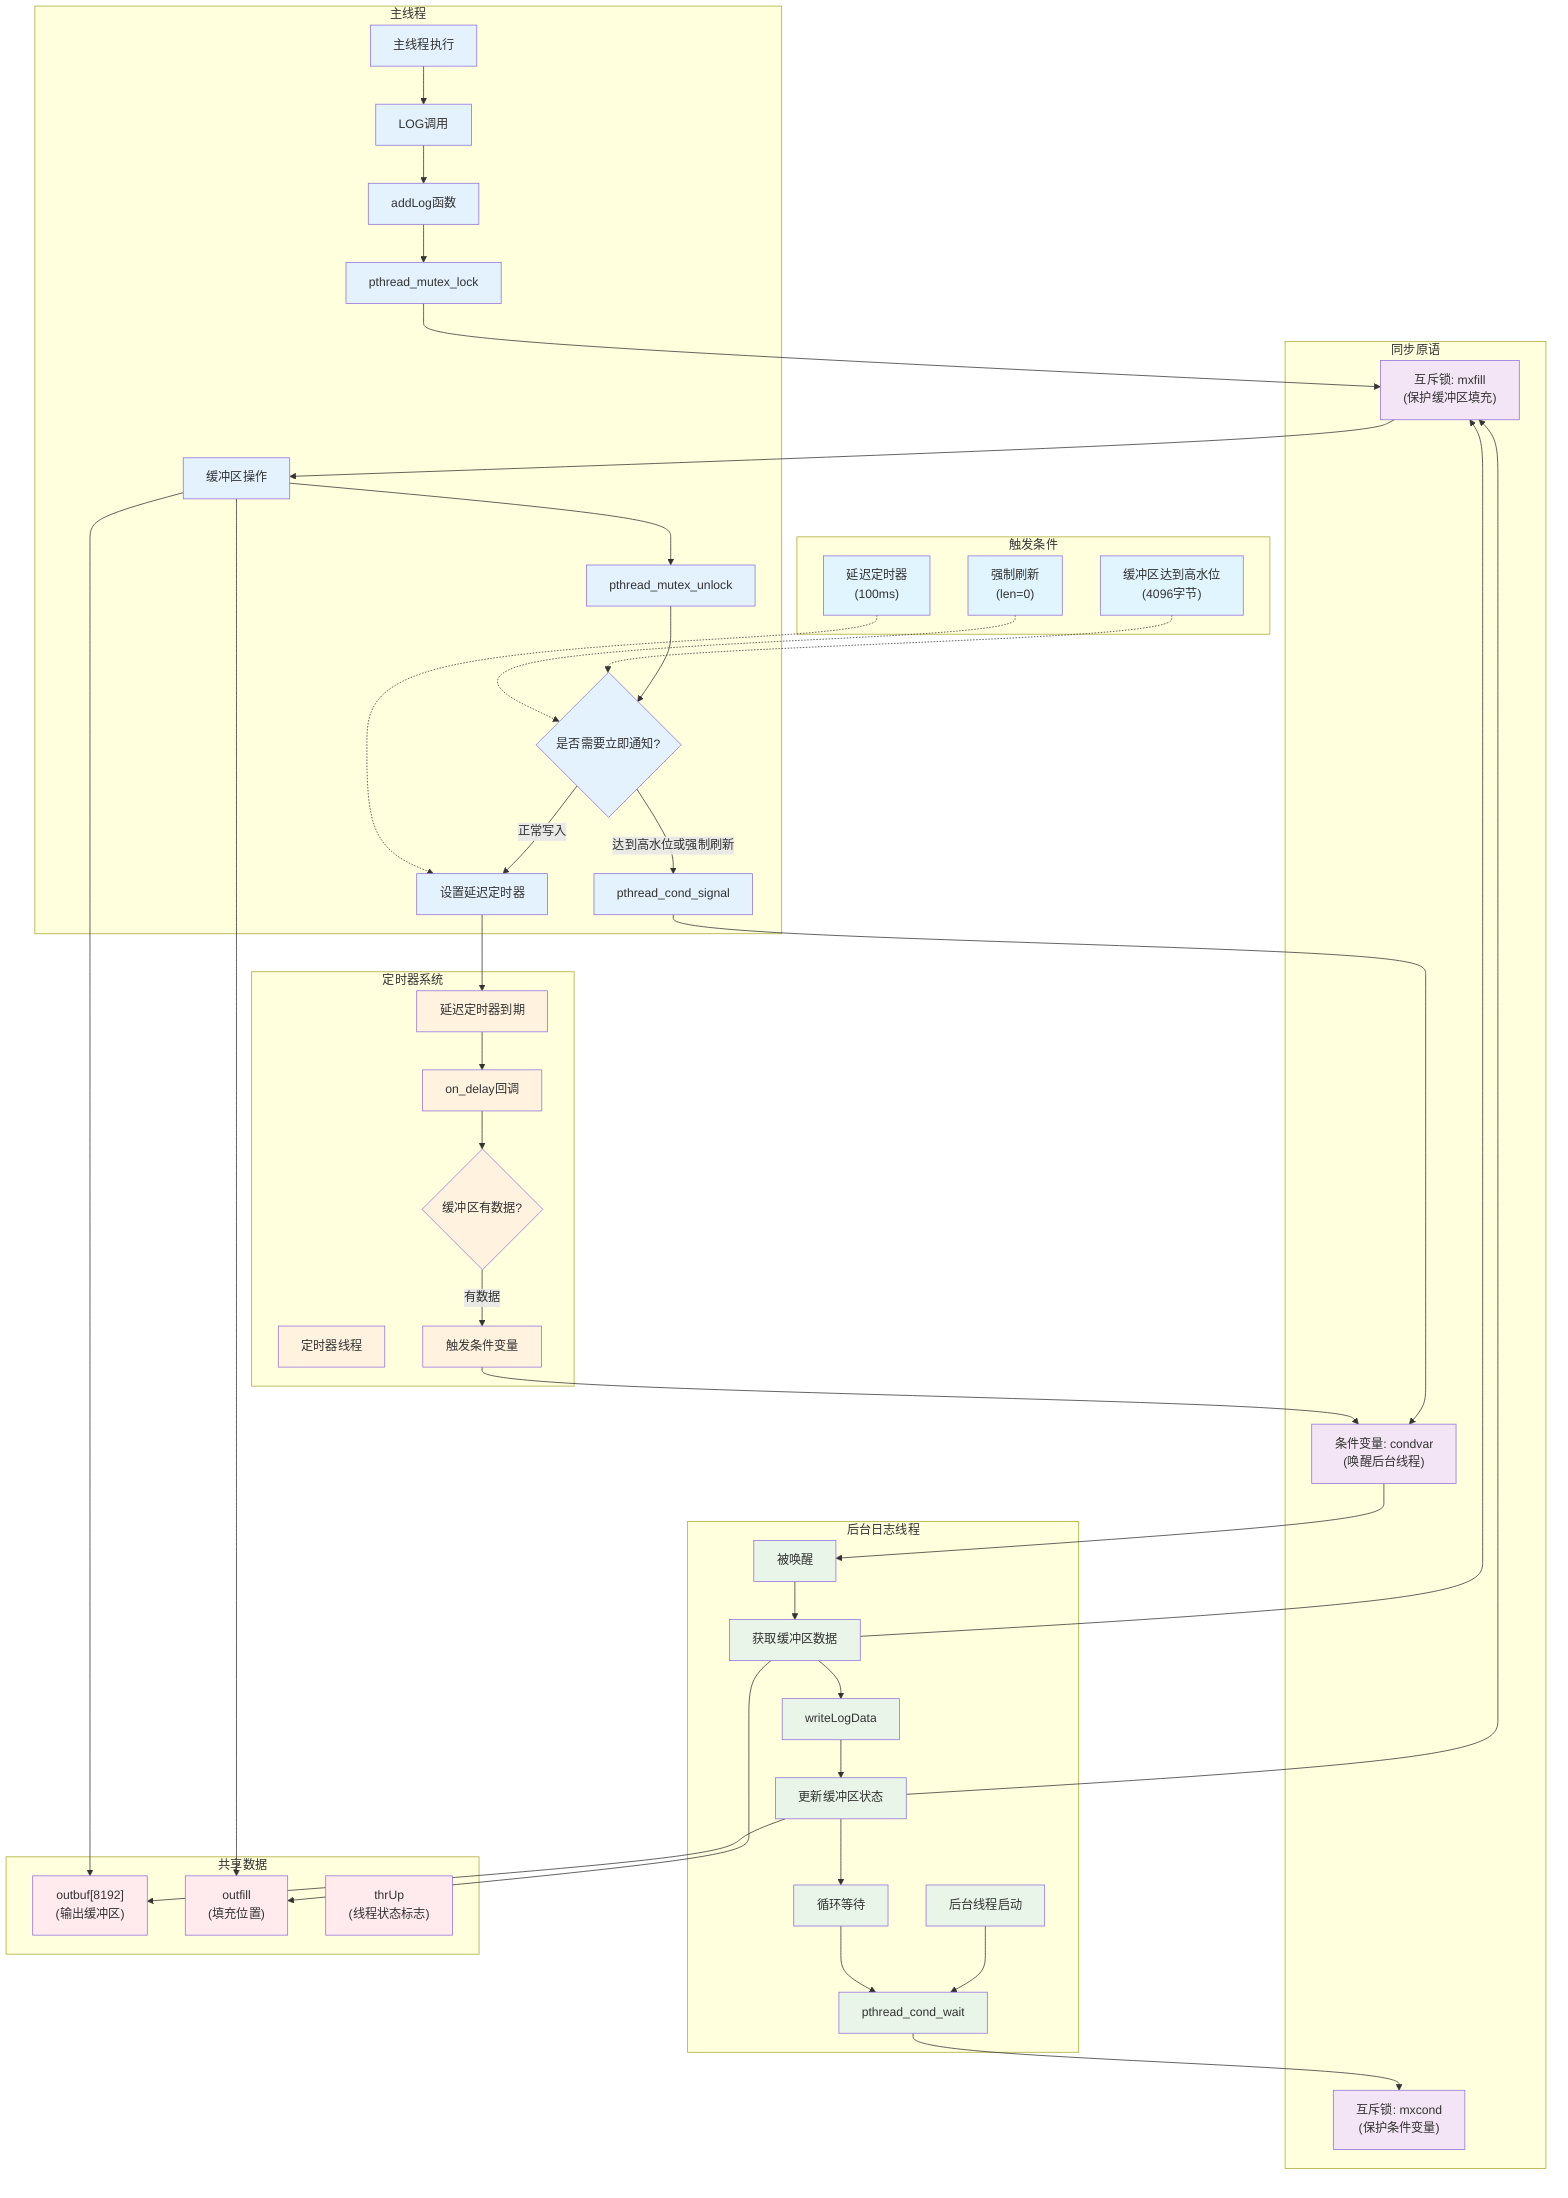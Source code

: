 graph TB
    %% BasicStation日志系统多线程同步机制图
    
    subgraph "主线程"
        MAIN_THREAD[主线程执行]
        LOG_CALL[LOG调用]
        ADD_LOG[addLog函数]
        MUTEX_LOCK[pthread_mutex_lock]
        BUFFER_OP[缓冲区操作]
        MUTEX_UNLOCK[pthread_mutex_unlock]
        CONDITION_CHECK{是否需要立即通知?}
        COND_SIGNAL[pthread_cond_signal]
        TIMER_SET[设置延迟定时器]
    end
    
    subgraph "后台日志线程"
        BG_THREAD[后台线程启动]
        COND_WAIT[pthread_cond_wait]
        WAKE_UP[被唤醒]
        GET_DATA[获取缓冲区数据]
        WRITE_FILE[writeLogData]
        BUFFER_UPDATE[更新缓冲区状态]
        LOOP_BACK[循环等待]
    end
    
    subgraph "定时器系统"
        TIMER_THREAD[定时器线程]
        DELAY_EXPIRE[延迟定时器到期]
        ON_DELAY[on_delay回调]
        CHECK_BUFFER{缓冲区有数据?}
        TIMER_SIGNAL[触发条件变量]
    end
    
    subgraph "同步原语"
        MXFILL["互斥锁: mxfill<br/>(保护缓冲区填充)"]
        MXCOND["互斥锁: mxcond<br/>(保护条件变量)"]
        CONDVAR["条件变量: condvar<br/>(唤醒后台线程)"]
    end
    
    subgraph "共享数据"
        OUTBUF["outbuf[8192]<br/>(输出缓冲区)"]
        OUTFILL["outfill<br/>(填充位置)"]
        THRUP["thrUp<br/>(线程状态标志)"]
    end
    
    subgraph "触发条件"
        HIGH_WATER["缓冲区达到高水位<br/>(4096字节)"]
        FORCE_FLUSH["强制刷新<br/>(len=0)"]
        TIMER_LAG["延迟定时器<br/>(100ms)"]
    end
    
    %% 主线程流程
    MAIN_THREAD --> LOG_CALL
    LOG_CALL --> ADD_LOG
    ADD_LOG --> MUTEX_LOCK
    MUTEX_LOCK --> MXFILL
    MXFILL --> BUFFER_OP
    BUFFER_OP --> OUTBUF
    BUFFER_OP --> OUTFILL
    BUFFER_OP --> MUTEX_UNLOCK
    MUTEX_UNLOCK --> CONDITION_CHECK
    
    %% 条件判断分支
    CONDITION_CHECK -->|达到高水位或强制刷新| COND_SIGNAL
    CONDITION_CHECK -->|正常写入| TIMER_SET
    
    %% 立即通知路径
    COND_SIGNAL --> CONDVAR
    CONDVAR --> WAKE_UP
    
    %% 延迟通知路径
    TIMER_SET --> DELAY_EXPIRE
    DELAY_EXPIRE --> ON_DELAY
    ON_DELAY --> CHECK_BUFFER
    CHECK_BUFFER -->|有数据| TIMER_SIGNAL
    TIMER_SIGNAL --> CONDVAR
    
    %% 后台线程流程
    BG_THREAD --> COND_WAIT
    COND_WAIT --> MXCOND
    WAKE_UP --> GET_DATA
    GET_DATA --> MXFILL
    GET_DATA --> OUTFILL
    GET_DATA --> WRITE_FILE
    WRITE_FILE --> BUFFER_UPDATE
    BUFFER_UPDATE --> MXFILL
    BUFFER_UPDATE --> OUTBUF
    BUFFER_UPDATE --> LOOP_BACK
    LOOP_BACK --> COND_WAIT
    
    %% 同步机制说明
    HIGH_WATER -.-> CONDITION_CHECK
    FORCE_FLUSH -.-> CONDITION_CHECK
    TIMER_LAG -.-> TIMER_SET
    
    %% 样式定义
    classDef mainThread fill:#e3f2fd
    classDef bgThread fill:#e8f5e8
    classDef timerSys fill:#fff3e0
    classDef syncPrim fill:#f3e5f5
    classDef sharedData fill:#ffebee
    classDef trigger fill:#e1f5fe
    
    class MAIN_THREAD,LOG_CALL,ADD_LOG,MUTEX_LOCK,BUFFER_OP,MUTEX_UNLOCK,CONDITION_CHECK,COND_SIGNAL,TIMER_SET mainThread
    class BG_THREAD,COND_WAIT,WAKE_UP,GET_DATA,WRITE_FILE,BUFFER_UPDATE,LOOP_BACK bgThread
    class TIMER_THREAD,DELAY_EXPIRE,ON_DELAY,CHECK_BUFFER,TIMER_SIGNAL timerSys
    class MXFILL,MXCOND,CONDVAR syncPrim
    class OUTBUF,OUTFILL,THRUP sharedData
    class HIGH_WATER,FORCE_FLUSH,TIMER_LAG trigger